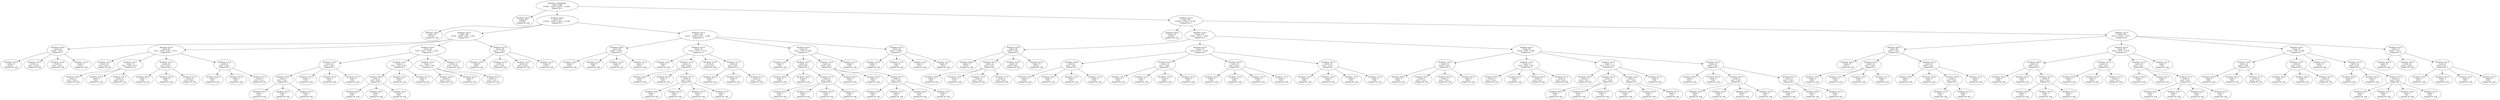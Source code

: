 digraph voting {
decisionDecisionNode688a548b[label="Attribute: null=Infinity
Count: 1406
0.0:993   3.0:53   2.0:57   1.0:303   
Expand On: 5"];decisionDecisionNode688a548b -> decisionDecisionNode51b4a74b;
decisionDecisionNode51b4a74b[label="Attribute: 5=0.0
Count: 467
0.0:467   
Expand On: null"];decisionDecisionNode688a548b -> decisionDecisionNode2b5356d5;
decisionDecisionNode2b5356d5[label="Attribute: 5=2.0
Count: 477
0.0:234   3.0:53   2.0:25   1.0:165   
Expand On: 3"];decisionDecisionNode2b5356d5 -> decisionDecisionNode6c69d02b;
decisionDecisionNode6c69d02b[label="Attribute: 3=0.0
Count: 161
0.0:161   
Expand On: null"];decisionDecisionNode2b5356d5 -> decisionDecisionNode16e1eea8;
decisionDecisionNode16e1eea8[label="Attribute: 3=2.0
Count: 160
0.0:42   3.0:29   2.0:8   1.0:81   
Expand On: 0"];decisionDecisionNode16e1eea8 -> decisionDecisionNode4afb6354;
decisionDecisionNode4afb6354[label="Attribute: 0=0.0
Count: 43
0.0:25   1.0:18   
Expand On: 1"];decisionDecisionNode4afb6354 -> decisionDecisionNode3e364641;
decisionDecisionNode3e364641[label="Attribute: 1=0.0
Count: 12
0.0:12   
Expand On: null"];decisionDecisionNode4afb6354 -> decisionDecisionNode5d3e754f;
decisionDecisionNode5d3e754f[label="Attribute: 1=3.0
Count: 11
0.0:1   1.0:10   
Expand On: null"];decisionDecisionNode4afb6354 -> decisionDecisionNode2f87c55c;
decisionDecisionNode2f87c55c[label="Attribute: 1=2.0
Count: 9
0.0:1   1.0:8   
Expand On: null"];decisionDecisionNode4afb6354 -> decisionDecisionNode7aae3364;
decisionDecisionNode7aae3364[label="Attribute: 1=1.0
Count: 11
0.0:11   
Expand On: null"];decisionDecisionNode16e1eea8 -> decisionDecisionNode42b02928;
decisionDecisionNode42b02928[label="Attribute: 0=3.0
Count: 39
0.0:2   3.0:18   2.0:6   1.0:13   
Expand On: 1"];decisionDecisionNode42b02928 -> decisionDecisionNode3b5e234c;
decisionDecisionNode3b5e234c[label="Attribute: 1=0.0
Count: 10
0.0:1   1.0:9   
Expand On: null"];decisionDecisionNode42b02928 -> decisionDecisionNode215f7107;
decisionDecisionNode215f7107[label="Attribute: 1=3.0
Count: 10
0.0:1   3.0:6   2.0:3   
Expand On: 4"];decisionDecisionNode215f7107 -> decisionDecisionNodef593af;
decisionDecisionNodef593af[label="Attribute: 4=0.0
Count: 3
0.0:1   2.0:2   
Expand On: null"];decisionDecisionNode215f7107 -> decisionDecisionNode7ab2c6a6;
decisionDecisionNode7ab2c6a6[label="Attribute: 4=2.0
Count: 3
3.0:3   
Expand On: null"];decisionDecisionNode215f7107 -> decisionDecisionNode6f0ffb38;
decisionDecisionNode6f0ffb38[label="Attribute: 4=1.0
Count: 4
3.0:3   2.0:1   
Expand On: null"];decisionDecisionNode42b02928 -> decisionDecisionNode236527f;
decisionDecisionNode236527f[label="Attribute: 1=2.0
Count: 10
3.0:7   2.0:3   
Expand On: 4"];decisionDecisionNode236527f -> decisionDecisionNode3c6210fb;
decisionDecisionNode3c6210fb[label="Attribute: 4=0.0
Count: 2
2.0:2   
Expand On: null"];decisionDecisionNode236527f -> decisionDecisionNode4a48edb5;
decisionDecisionNode4a48edb5[label="Attribute: 4=2.0
Count: 4
3.0:4   
Expand On: null"];decisionDecisionNode236527f -> decisionDecisionNode79ee2c2c;
decisionDecisionNode79ee2c2c[label="Attribute: 4=1.0
Count: 4
3.0:3   2.0:1   
Expand On: null"];decisionDecisionNode42b02928 -> decisionDecisionNode3963b3e;
decisionDecisionNode3963b3e[label="Attribute: 1=1.0
Count: 9
3.0:5   1.0:4   
Expand On: 4"];decisionDecisionNode3963b3e -> decisionDecisionNode7c0b6548;
decisionDecisionNode7c0b6548[label="Attribute: 4=0.0
Count: 3
1.0:3   
Expand On: null"];decisionDecisionNode3963b3e -> decisionDecisionNode50269997;
decisionDecisionNode50269997[label="Attribute: 4=2.0
Count: 3
3.0:3   
Expand On: null"];decisionDecisionNode3963b3e -> decisionDecisionNode162db19d;
decisionDecisionNode162db19d[label="Attribute: 4=1.0
Count: 3
3.0:2   1.0:1   
Expand On: null"];decisionDecisionNode16e1eea8 -> decisionDecisionNode11e7c5cb;
decisionDecisionNode11e7c5cb[label="Attribute: 0=2.0
Count: 40
0.0:4   3.0:11   2.0:2   1.0:23   
Expand On: 1"];decisionDecisionNode11e7c5cb -> decisionDecisionNode76a9b9c;
decisionDecisionNode76a9b9c[label="Attribute: 1=0.0
Count: 10
0.0:1   1.0:9   
Expand On: 2"];decisionDecisionNode76a9b9c -> decisionDecisionNode680e2291;
decisionDecisionNode680e2291[label="Attribute: 2=0.0
Count: 3
0.0:1   1.0:2   
Expand On: 4"];decisionDecisionNode680e2291 -> decisionDecisionNode77ff92f5;
decisionDecisionNode77ff92f5[label="Attribute: 4=0.0
Count: 1
0.0:1   
Expand On: null"];decisionDecisionNode680e2291 -> decisionDecisionNode2c09505f;
decisionDecisionNode2c09505f[label="Attribute: 4=2.0
Count: 1
1.0:1   
Expand On: null"];decisionDecisionNode680e2291 -> decisionDecisionNode177ba38f;
decisionDecisionNode177ba38f[label="Attribute: 4=1.0
Count: 1
1.0:1   
Expand On: null"];decisionDecisionNode76a9b9c -> decisionDecisionNode362f0d54;
decisionDecisionNode362f0d54[label="Attribute: 2=3.0
Count: 2
1.0:2   
Expand On: null"];decisionDecisionNode76a9b9c -> decisionDecisionNode4b142196;
decisionDecisionNode4b142196[label="Attribute: 2=2.0
Count: 2
1.0:2   
Expand On: null"];decisionDecisionNode76a9b9c -> decisionDecisionNode16a9255c;
decisionDecisionNode16a9255c[label="Attribute: 2=1.0
Count: 3
1.0:3   
Expand On: null"];decisionDecisionNode11e7c5cb -> decisionDecisionNode3ad3c6a3;
decisionDecisionNode3ad3c6a3[label="Attribute: 1=3.0
Count: 8
0.0:1   3.0:5   2.0:2   
Expand On: 4"];decisionDecisionNode3ad3c6a3 -> decisionDecisionNode25961581;
decisionDecisionNode25961581[label="Attribute: 4=0.0
Count: 3
0.0:1   2.0:2   
Expand On: 2"];decisionDecisionNode25961581 -> decisionDecisionNode205ddb6e;
decisionDecisionNode205ddb6e[label="Attribute: 2=0.0
Count: 1
0.0:1   
Expand On: null"];decisionDecisionNode25961581 -> decisionDecisionNode71f1235b;
decisionDecisionNode71f1235b[label="Attribute: 2=3.0
Count: 1
2.0:1   
Expand On: null"];decisionDecisionNode25961581 -> decisionDecisionNodee4865ce;
decisionDecisionNodee4865ce[label="Attribute: 2=2.0
Count: 1
2.0:1   
Expand On: null"];decisionDecisionNode3ad3c6a3 -> decisionDecisionNode3313beb5;
decisionDecisionNode3313beb5[label="Attribute: 4=2.0
Count: 3
3.0:3   
Expand On: null"];decisionDecisionNode3ad3c6a3 -> decisionDecisionNode554d7745;
decisionDecisionNode554d7745[label="Attribute: 4=1.0
Count: 2
3.0:2   
Expand On: null"];decisionDecisionNode11e7c5cb -> decisionDecisionNode50d17ec3;
decisionDecisionNode50d17ec3[label="Attribute: 1=2.0
Count: 11
0.0:1   3.0:6   1.0:4   
Expand On: 4"];decisionDecisionNode50d17ec3 -> decisionDecisionNode69d95da8;
decisionDecisionNode69d95da8[label="Attribute: 4=0.0
Count: 4
0.0:1   1.0:3   
Expand On: null"];decisionDecisionNode50d17ec3 -> decisionDecisionNode3d93f6e2;
decisionDecisionNode3d93f6e2[label="Attribute: 4=2.0
Count: 3
3.0:3   
Expand On: null"];decisionDecisionNode50d17ec3 -> decisionDecisionNode3d358f03;
decisionDecisionNode3d358f03[label="Attribute: 4=1.0
Count: 4
3.0:3   1.0:1   
Expand On: null"];decisionDecisionNode11e7c5cb -> decisionDecisionNode7402d5a;
decisionDecisionNode7402d5a[label="Attribute: 1=1.0
Count: 11
0.0:1   1.0:10   
Expand On: null"];decisionDecisionNode16e1eea8 -> decisionDecisionNode661736e;
decisionDecisionNode661736e[label="Attribute: 0=1.0
Count: 38
0.0:11   1.0:27   
Expand On: 1"];decisionDecisionNode661736e -> decisionDecisionNode67e13e07;
decisionDecisionNode67e13e07[label="Attribute: 1=0.0
Count: 9
0.0:9   
Expand On: null"];decisionDecisionNode661736e -> decisionDecisionNode74af72d8;
decisionDecisionNode74af72d8[label="Attribute: 1=3.0
Count: 9
0.0:1   1.0:8   
Expand On: null"];decisionDecisionNode661736e -> decisionDecisionNode2a9cfec1;
decisionDecisionNode2a9cfec1[label="Attribute: 1=2.0
Count: 10
0.0:1   1.0:9   
Expand On: null"];decisionDecisionNode661736e -> decisionDecisionNode291946c2;
decisionDecisionNode291946c2[label="Attribute: 1=1.0
Count: 10
1.0:10   
Expand On: null"];decisionDecisionNode2b5356d5 -> decisionDecisionNode3a747fa2;
decisionDecisionNode3a747fa2[label="Attribute: 3=1.0
Count: 156
0.0:31   3.0:24   2.0:17   1.0:84   
Expand On: 0"];decisionDecisionNode3a747fa2 -> decisionDecisionNode366782a9;
decisionDecisionNode366782a9[label="Attribute: 0=0.0
Count: 38
0.0:20   1.0:18   
Expand On: 1"];decisionDecisionNode366782a9 -> decisionDecisionNode45b34126;
decisionDecisionNode45b34126[label="Attribute: 1=0.0
Count: 9
0.0:9   
Expand On: null"];decisionDecisionNode366782a9 -> decisionDecisionNode7b7a4989;
decisionDecisionNode7b7a4989[label="Attribute: 1=3.0
Count: 8
1.0:8   
Expand On: null"];decisionDecisionNode366782a9 -> decisionDecisionNode197200b4;
decisionDecisionNode197200b4[label="Attribute: 1=2.0
Count: 10
1.0:10   
Expand On: null"];decisionDecisionNode366782a9 -> decisionDecisionNodeb8c3679;
decisionDecisionNodeb8c3679[label="Attribute: 1=1.0
Count: 11
0.0:11   
Expand On: null"];decisionDecisionNode3a747fa2 -> decisionDecisionNode224c47db;
decisionDecisionNode224c47db[label="Attribute: 0=3.0
Count: 36
3.0:12   2.0:11   1.0:13   
Expand On: 1"];decisionDecisionNode224c47db -> decisionDecisionNode3e018c74;
decisionDecisionNode3e018c74[label="Attribute: 1=0.0
Count: 8
1.0:8   
Expand On: null"];decisionDecisionNode224c47db -> decisionDecisionNode57ac3379;
decisionDecisionNode57ac3379[label="Attribute: 1=3.0
Count: 11
3.0:5   2.0:6   
Expand On: 4"];decisionDecisionNode57ac3379 -> decisionDecisionNode6a6779e6;
decisionDecisionNode6a6779e6[label="Attribute: 4=0.0
Count: 4
2.0:4   
Expand On: null"];decisionDecisionNode57ac3379 -> decisionDecisionNode2f74219d;
decisionDecisionNode2f74219d[label="Attribute: 4=2.0
Count: 3
3.0:3   
Expand On: null"];decisionDecisionNode57ac3379 -> decisionDecisionNode714ae2c1;
decisionDecisionNode714ae2c1[label="Attribute: 4=1.0
Count: 4
3.0:2   2.0:2   
Expand On: 2"];decisionDecisionNode714ae2c1 -> decisionDecisionNode6b6d2702;
decisionDecisionNode6b6d2702[label="Attribute: 2=0.0
Count: 1
2.0:1   
Expand On: null"];decisionDecisionNode714ae2c1 -> decisionDecisionNode4b1c2b67;
decisionDecisionNode4b1c2b67[label="Attribute: 2=3.0
Count: 1
3.0:1   
Expand On: null"];decisionDecisionNode714ae2c1 -> decisionDecisionNode26659db7;
decisionDecisionNode26659db7[label="Attribute: 2=2.0
Count: 1
3.0:1   
Expand On: null"];decisionDecisionNode714ae2c1 -> decisionDecisionNode59556d12;
decisionDecisionNode59556d12[label="Attribute: 2=1.0
Count: 1
2.0:1   
Expand On: null"];decisionDecisionNode224c47db -> decisionDecisionNode776be68f;
decisionDecisionNode776be68f[label="Attribute: 1=2.0
Count: 9
3.0:4   2.0:5   
Expand On: null"];decisionDecisionNode224c47db -> decisionDecisionNode4cedf389;
decisionDecisionNode4cedf389[label="Attribute: 1=1.0
Count: 8
3.0:3   1.0:5   
Expand On: 4"];decisionDecisionNode4cedf389 -> decisionDecisionNode1a0fced4;
decisionDecisionNode1a0fced4[label="Attribute: 4=0.0
Count: 3
1.0:3   
Expand On: null"];decisionDecisionNode4cedf389 -> decisionDecisionNode3d3cdaa;
decisionDecisionNode3d3cdaa[label="Attribute: 4=2.0
Count: 2
3.0:2   
Expand On: null"];decisionDecisionNode4cedf389 -> decisionDecisionNode5421e554;
decisionDecisionNode5421e554[label="Attribute: 4=1.0
Count: 3
3.0:1   1.0:2   
Expand On: null"];decisionDecisionNode3a747fa2 -> decisionDecisionNode7d5718f2;
decisionDecisionNode7d5718f2[label="Attribute: 0=2.0
Count: 42
3.0:12   2.0:6   1.0:24   
Expand On: 1"];decisionDecisionNode7d5718f2 -> decisionDecisionNode6126f827;
decisionDecisionNode6126f827[label="Attribute: 1=0.0
Count: 9
1.0:9   
Expand On: null"];decisionDecisionNode7d5718f2 -> decisionDecisionNode456dfa45;
decisionDecisionNode456dfa45[label="Attribute: 1=3.0
Count: 12
3.0:6   2.0:6   
Expand On: 4"];decisionDecisionNode456dfa45 -> decisionDecisionNode3749eb9f;
decisionDecisionNode3749eb9f[label="Attribute: 4=0.0
Count: 4
2.0:4   
Expand On: null"];decisionDecisionNode456dfa45 -> decisionDecisionNode560c3014;
decisionDecisionNode560c3014[label="Attribute: 4=2.0
Count: 4
3.0:4   
Expand On: null"];decisionDecisionNode456dfa45 -> decisionDecisionNode3a289d2e;
decisionDecisionNode3a289d2e[label="Attribute: 4=1.0
Count: 4
3.0:2   2.0:2   
Expand On: 2"];decisionDecisionNode3a289d2e -> decisionDecisionNode406754d6;
decisionDecisionNode406754d6[label="Attribute: 2=0.0
Count: 1
2.0:1   
Expand On: null"];decisionDecisionNode3a289d2e -> decisionDecisionNode3ff2cea2;
decisionDecisionNode3ff2cea2[label="Attribute: 2=3.0
Count: 1
3.0:1   
Expand On: null"];decisionDecisionNode3a289d2e -> decisionDecisionNode5ddc0e7a;
decisionDecisionNode5ddc0e7a[label="Attribute: 2=2.0
Count: 1
3.0:1   
Expand On: null"];decisionDecisionNode3a289d2e -> decisionDecisionNode1a3a9bba;
decisionDecisionNode1a3a9bba[label="Attribute: 2=1.0
Count: 1
2.0:1   
Expand On: null"];decisionDecisionNode7d5718f2 -> decisionDecisionNode7dc5ddc9;
decisionDecisionNode7dc5ddc9[label="Attribute: 1=2.0
Count: 12
3.0:6   1.0:6   
Expand On: 4"];decisionDecisionNode7dc5ddc9 -> decisionDecisionNode4963f7a1;
decisionDecisionNode4963f7a1[label="Attribute: 4=0.0
Count: 4
1.0:4   
Expand On: null"];decisionDecisionNode7dc5ddc9 -> decisionDecisionNode421690ab;
decisionDecisionNode421690ab[label="Attribute: 4=2.0
Count: 4
3.0:4   
Expand On: null"];decisionDecisionNode7dc5ddc9 -> decisionDecisionNode5773ec72;
decisionDecisionNode5773ec72[label="Attribute: 4=1.0
Count: 4
3.0:2   1.0:2   
Expand On: 2"];decisionDecisionNode5773ec72 -> decisionDecisionNode7ba85d38;
decisionDecisionNode7ba85d38[label="Attribute: 2=0.0
Count: 1
1.0:1   
Expand On: null"];decisionDecisionNode5773ec72 -> decisionDecisionNode6a8046f4;
decisionDecisionNode6a8046f4[label="Attribute: 2=3.0
Count: 1
3.0:1   
Expand On: null"];decisionDecisionNode5773ec72 -> decisionDecisionNodebb273cc;
decisionDecisionNodebb273cc[label="Attribute: 2=2.0
Count: 1
3.0:1   
Expand On: null"];decisionDecisionNode5773ec72 -> decisionDecisionNode70d05c13;
decisionDecisionNode70d05c13[label="Attribute: 2=1.0
Count: 1
1.0:1   
Expand On: null"];decisionDecisionNode7d5718f2 -> decisionDecisionNode7f4d1d41;
decisionDecisionNode7f4d1d41[label="Attribute: 1=1.0
Count: 9
1.0:9   
Expand On: null"];decisionDecisionNode3a747fa2 -> decisionDecisionNode1fbbd7b2;
decisionDecisionNode1fbbd7b2[label="Attribute: 0=1.0
Count: 40
0.0:11   1.0:29   
Expand On: 1"];decisionDecisionNode1fbbd7b2 -> decisionDecisionNode654df764;
decisionDecisionNode654df764[label="Attribute: 1=0.0
Count: 11
0.0:11   
Expand On: null"];decisionDecisionNode1fbbd7b2 -> decisionDecisionNode61acfa31;
decisionDecisionNode61acfa31[label="Attribute: 1=3.0
Count: 8
1.0:8   
Expand On: null"];decisionDecisionNode1fbbd7b2 -> decisionDecisionNode235dd910;
decisionDecisionNode235dd910[label="Attribute: 1=2.0
Count: 11
1.0:11   
Expand On: null"];decisionDecisionNode1fbbd7b2 -> decisionDecisionNode6655bb93;
decisionDecisionNode6655bb93[label="Attribute: 1=1.0
Count: 10
1.0:10   
Expand On: null"];decisionDecisionNode688a548b -> decisionDecisionNode68de462;
decisionDecisionNode68de462[label="Attribute: 5=1.0
Count: 462
0.0:292   2.0:32   1.0:138   
Expand On: 3"];decisionDecisionNode68de462 -> decisionDecisionNode4d8ce14a;
decisionDecisionNode4d8ce14a[label="Attribute: 3=0.0
Count: 152
0.0:152   
Expand On: null"];decisionDecisionNode68de462 -> decisionDecisionNode5c1ae90c;
decisionDecisionNode5c1ae90c[label="Attribute: 3=2.0
Count: 151
0.0:67   2.0:17   1.0:67   
Expand On: 4"];decisionDecisionNode5c1ae90c -> decisionDecisionNode6aba4211;
decisionDecisionNode6aba4211[label="Attribute: 4=0.0
Count: 49
0.0:40   1.0:9   
Expand On: 0"];decisionDecisionNode6aba4211 -> decisionDecisionNode6a47a0d4;
decisionDecisionNode6a47a0d4[label="Attribute: 0=0.0
Count: 13
0.0:13   
Expand On: null"];decisionDecisionNode6aba4211 -> decisionDecisionNode48ff4cf;
decisionDecisionNode48ff4cf[label="Attribute: 0=3.0
Count: 12
0.0:5   1.0:7   
Expand On: 1"];decisionDecisionNode48ff4cf -> decisionDecisionNode7114460;
decisionDecisionNode7114460[label="Attribute: 1=0.0
Count: 3
0.0:3   
Expand On: null"];decisionDecisionNode48ff4cf -> decisionDecisionNode7e9ffe3f;
decisionDecisionNode7e9ffe3f[label="Attribute: 1=3.0
Count: 3
1.0:3   
Expand On: null"];decisionDecisionNode48ff4cf -> decisionDecisionNode39ed1b0b;
decisionDecisionNode39ed1b0b[label="Attribute: 1=2.0
Count: 3
0.0:1   1.0:2   
Expand On: null"];decisionDecisionNode48ff4cf -> decisionDecisionNode7d8a8ce2;
decisionDecisionNode7d8a8ce2[label="Attribute: 1=1.0
Count: 3
0.0:1   1.0:2   
Expand On: null"];decisionDecisionNode6aba4211 -> decisionDecisionNode132789d2;
decisionDecisionNode132789d2[label="Attribute: 0=2.0
Count: 10
0.0:8   1.0:2   
Expand On: null"];decisionDecisionNode6aba4211 -> decisionDecisionNode8c943d1;
decisionDecisionNode8c943d1[label="Attribute: 0=1.0
Count: 14
0.0:14   
Expand On: null"];decisionDecisionNode5c1ae90c -> decisionDecisionNode558352d8;
decisionDecisionNode558352d8[label="Attribute: 4=2.0
Count: 52
0.0:9   2.0:11   1.0:32   
Expand On: 0"];decisionDecisionNode558352d8 -> decisionDecisionNode20b40ec4;
decisionDecisionNode20b40ec4[label="Attribute: 0=0.0
Count: 9
0.0:5   1.0:4   
Expand On: 1"];decisionDecisionNode20b40ec4 -> decisionDecisionNoded3576a2;
decisionDecisionNoded3576a2[label="Attribute: 1=0.0
Count: 3
0.0:3   
Expand On: null"];decisionDecisionNode20b40ec4 -> decisionDecisionNode30ff8c74;
decisionDecisionNode30ff8c74[label="Attribute: 1=3.0
Count: 3
1.0:3   
Expand On: null"];decisionDecisionNode20b40ec4 -> decisionDecisionNode595e2ccd;
decisionDecisionNode595e2ccd[label="Attribute: 1=2.0
Count: 1
1.0:1   
Expand On: null"];decisionDecisionNode20b40ec4 -> decisionDecisionNode35cf7491;
decisionDecisionNode35cf7491[label="Attribute: 1=1.0
Count: 2
0.0:2   
Expand On: null"];decisionDecisionNode558352d8 -> decisionDecisionNode46edf730;
decisionDecisionNode46edf730[label="Attribute: 0=3.0
Count: 13
2.0:7   1.0:6   
Expand On: 1"];decisionDecisionNode46edf730 -> decisionDecisionNode30ff94b1;
decisionDecisionNode30ff94b1[label="Attribute: 1=0.0
Count: 4
1.0:4   
Expand On: null"];decisionDecisionNode46edf730 -> decisionDecisionNode5b7b0998;
decisionDecisionNode5b7b0998[label="Attribute: 1=3.0
Count: 3
2.0:3   
Expand On: null"];decisionDecisionNode46edf730 -> decisionDecisionNode6ab30913;
decisionDecisionNode6ab30913[label="Attribute: 1=2.0
Count: 4
2.0:4   
Expand On: null"];decisionDecisionNode46edf730 -> decisionDecisionNode1018f51f;
decisionDecisionNode1018f51f[label="Attribute: 1=1.0
Count: 2
1.0:2   
Expand On: null"];decisionDecisionNode558352d8 -> decisionDecisionNode5684ce7a;
decisionDecisionNode5684ce7a[label="Attribute: 0=2.0
Count: 15
2.0:4   1.0:11   
Expand On: 1"];decisionDecisionNode5684ce7a -> decisionDecisionNode290fd7f6;
decisionDecisionNode290fd7f6[label="Attribute: 1=0.0
Count: 4
1.0:4   
Expand On: null"];decisionDecisionNode5684ce7a -> decisionDecisionNode4f2b6c89;
decisionDecisionNode4f2b6c89[label="Attribute: 1=3.0
Count: 4
2.0:4   
Expand On: null"];decisionDecisionNode5684ce7a -> decisionDecisionNode2be2befa;
decisionDecisionNode2be2befa[label="Attribute: 1=2.0
Count: 4
1.0:4   
Expand On: null"];decisionDecisionNode5684ce7a -> decisionDecisionNode33682598;
decisionDecisionNode33682598[label="Attribute: 1=1.0
Count: 3
1.0:3   
Expand On: null"];decisionDecisionNode558352d8 -> decisionDecisionNode7a7c3885;
decisionDecisionNode7a7c3885[label="Attribute: 0=1.0
Count: 15
0.0:4   1.0:11   
Expand On: 1"];decisionDecisionNode7a7c3885 -> decisionDecisionNode7162e295;
decisionDecisionNode7162e295[label="Attribute: 1=0.0
Count: 4
0.0:4   
Expand On: null"];decisionDecisionNode7a7c3885 -> decisionDecisionNode1309de5b;
decisionDecisionNode1309de5b[label="Attribute: 1=3.0
Count: 4
1.0:4   
Expand On: null"];decisionDecisionNode7a7c3885 -> decisionDecisionNode6ce53220;
decisionDecisionNode6ce53220[label="Attribute: 1=2.0
Count: 3
1.0:3   
Expand On: null"];decisionDecisionNode7a7c3885 -> decisionDecisionNode3b3e0aba;
decisionDecisionNode3b3e0aba[label="Attribute: 1=1.0
Count: 4
1.0:4   
Expand On: null"];decisionDecisionNode5c1ae90c -> decisionDecisionNode663257b8;
decisionDecisionNode663257b8[label="Attribute: 4=1.0
Count: 50
0.0:18   2.0:6   1.0:26   
Expand On: 1"];decisionDecisionNode663257b8 -> decisionDecisionNode731d2572;
decisionDecisionNode731d2572[label="Attribute: 1=0.0
Count: 14
0.0:10   1.0:4   
Expand On: 0"];decisionDecisionNode731d2572 -> decisionDecisionNode7e859a68;
decisionDecisionNode7e859a68[label="Attribute: 0=0.0
Count: 4
0.0:4   
Expand On: null"];decisionDecisionNode731d2572 -> decisionDecisionNode755c62bc;
decisionDecisionNode755c62bc[label="Attribute: 0=3.0
Count: 3
0.0:1   1.0:2   
Expand On: null"];decisionDecisionNode731d2572 -> decisionDecisionNode45660d6;
decisionDecisionNode45660d6[label="Attribute: 0=2.0
Count: 3
0.0:1   1.0:2   
Expand On: null"];decisionDecisionNode731d2572 -> decisionDecisionNode42ef83d3;
decisionDecisionNode42ef83d3[label="Attribute: 0=1.0
Count: 4
0.0:4   
Expand On: null"];decisionDecisionNode663257b8 -> decisionDecisionNode7ab7b3f9;
decisionDecisionNode7ab7b3f9[label="Attribute: 1=3.0
Count: 12
0.0:2   2.0:4   1.0:6   
Expand On: 0"];decisionDecisionNode7ab7b3f9 -> decisionDecisionNode3288df60;
decisionDecisionNode3288df60[label="Attribute: 0=0.0
Count: 4
0.0:1   1.0:3   
Expand On: null"];decisionDecisionNode7ab7b3f9 -> decisionDecisionNode3801318b;
decisionDecisionNode3801318b[label="Attribute: 0=3.0
Count: 2
2.0:2   
Expand On: null"];decisionDecisionNode7ab7b3f9 -> decisionDecisionNode565bb966;
decisionDecisionNode565bb966[label="Attribute: 0=2.0
Count: 3
2.0:2   1.0:1   
Expand On: null"];decisionDecisionNode7ab7b3f9 -> decisionDecisionNode1fe903d5;
decisionDecisionNode1fe903d5[label="Attribute: 0=1.0
Count: 3
0.0:1   1.0:2   
Expand On: null"];decisionDecisionNode663257b8 -> decisionDecisionNode7afaa550;
decisionDecisionNode7afaa550[label="Attribute: 1=2.0
Count: 11
0.0:2   2.0:2   1.0:7   
Expand On: 2"];decisionDecisionNode7afaa550 -> decisionDecisionNode5d7b6643;
decisionDecisionNode5d7b6643[label="Attribute: 2=0.0
Count: 3
0.0:2   1.0:1   
Expand On: null"];decisionDecisionNode7afaa550 -> decisionDecisionNode5076e8a7;
decisionDecisionNode5076e8a7[label="Attribute: 2=3.0
Count: 3
2.0:1   1.0:2   
Expand On: 0"];decisionDecisionNode5076e8a7 -> decisionDecisionNode2ea45536;
decisionDecisionNode2ea45536[label="Attribute: 0=0.0
Count: 1
1.0:1   
Expand On: null"];decisionDecisionNode5076e8a7 -> decisionDecisionNode26d66426;
decisionDecisionNode26d66426[label="Attribute: 0=3.0
Count: 1
2.0:1   
Expand On: null"];decisionDecisionNode5076e8a7 -> decisionDecisionNode45490eb5;
decisionDecisionNode45490eb5[label="Attribute: 0=2.0
Count: 1
1.0:1   
Expand On: null"];decisionDecisionNode7afaa550 -> decisionDecisionNode3f64b09c;
decisionDecisionNode3f64b09c[label="Attribute: 2=2.0
Count: 3
2.0:1   1.0:2   
Expand On: 0"];decisionDecisionNode3f64b09c -> decisionDecisionNode6b86f247;
decisionDecisionNode6b86f247[label="Attribute: 0=0.0
Count: 1
1.0:1   
Expand On: null"];decisionDecisionNode3f64b09c -> decisionDecisionNode688c4a77;
decisionDecisionNode688c4a77[label="Attribute: 0=3.0
Count: 1
2.0:1   
Expand On: null"];decisionDecisionNode3f64b09c -> decisionDecisionNode526d0040;
decisionDecisionNode526d0040[label="Attribute: 0=1.0
Count: 1
1.0:1   
Expand On: null"];decisionDecisionNode7afaa550 -> decisionDecisionNode722b9406;
decisionDecisionNode722b9406[label="Attribute: 2=1.0
Count: 2
1.0:2   
Expand On: null"];decisionDecisionNode663257b8 -> decisionDecisionNodeb035079;
decisionDecisionNodeb035079[label="Attribute: 1=1.0
Count: 13
0.0:4   1.0:9   
Expand On: 0"];decisionDecisionNodeb035079 -> decisionDecisionNode6983d95;
decisionDecisionNode6983d95[label="Attribute: 0=0.0
Count: 2
0.0:2   
Expand On: null"];decisionDecisionNodeb035079 -> decisionDecisionNode74f30494;
decisionDecisionNode74f30494[label="Attribute: 0=3.0
Count: 4
1.0:4   
Expand On: null"];decisionDecisionNodeb035079 -> decisionDecisionNode7eb1cc87;
decisionDecisionNode7eb1cc87[label="Attribute: 0=2.0
Count: 4
0.0:1   1.0:3   
Expand On: 2"];decisionDecisionNode7eb1cc87 -> decisionDecisionNode4aeaf40c;
decisionDecisionNode4aeaf40c[label="Attribute: 2=0.0
Count: 1
0.0:1   
Expand On: null"];decisionDecisionNode7eb1cc87 -> decisionDecisionNode73c6641;
decisionDecisionNode73c6641[label="Attribute: 2=3.0
Count: 1
1.0:1   
Expand On: null"];decisionDecisionNode7eb1cc87 -> decisionDecisionNodee5d391d;
decisionDecisionNodee5d391d[label="Attribute: 2=2.0
Count: 1
1.0:1   
Expand On: null"];decisionDecisionNode7eb1cc87 -> decisionDecisionNodea50a649;
decisionDecisionNodea50a649[label="Attribute: 2=1.0
Count: 1
1.0:1   
Expand On: null"];decisionDecisionNodeb035079 -> decisionDecisionNode34d507e9;
decisionDecisionNode34d507e9[label="Attribute: 0=1.0
Count: 3
0.0:1   1.0:2   
Expand On: 2"];decisionDecisionNode34d507e9 -> decisionDecisionNodedfa6d18;
decisionDecisionNodedfa6d18[label="Attribute: 2=0.0
Count: 1
0.0:1   
Expand On: null"];decisionDecisionNode34d507e9 -> decisionDecisionNode341049d3;
decisionDecisionNode341049d3[label="Attribute: 2=2.0
Count: 1
1.0:1   
Expand On: null"];decisionDecisionNode34d507e9 -> decisionDecisionNode195ed659;
decisionDecisionNode195ed659[label="Attribute: 2=1.0
Count: 1
1.0:1   
Expand On: null"];decisionDecisionNode68de462 -> decisionDecisionNode214a7a12;
decisionDecisionNode214a7a12[label="Attribute: 3=1.0
Count: 159
0.0:73   2.0:15   1.0:71   
Expand On: 0"];decisionDecisionNode214a7a12 -> decisionDecisionNode209444d1;
decisionDecisionNode209444d1[label="Attribute: 0=0.0
Count: 40
0.0:31   1.0:9   
Expand On: 4"];decisionDecisionNode209444d1 -> decisionDecisionNode6632060c;
decisionDecisionNode6632060c[label="Attribute: 4=0.0
Count: 15
0.0:15   
Expand On: null"];decisionDecisionNode209444d1 -> decisionDecisionNode5e2b323e;
decisionDecisionNode5e2b323e[label="Attribute: 4=2.0
Count: 15
0.0:7   1.0:8   
Expand On: 1"];decisionDecisionNode5e2b323e -> decisionDecisionNode65efb4be;
decisionDecisionNode65efb4be[label="Attribute: 1=0.0
Count: 4
0.0:4   
Expand On: null"];decisionDecisionNode5e2b323e -> decisionDecisionNode5c435a3a;
decisionDecisionNode5c435a3a[label="Attribute: 1=3.0
Count: 4
1.0:4   
Expand On: null"];decisionDecisionNode5e2b323e -> decisionDecisionNode49d8c528;
decisionDecisionNode49d8c528[label="Attribute: 1=2.0
Count: 4
1.0:4   
Expand On: null"];decisionDecisionNode5e2b323e -> decisionDecisionNode3677eaf8;
decisionDecisionNode3677eaf8[label="Attribute: 1=1.0
Count: 3
0.0:3   
Expand On: null"];decisionDecisionNode209444d1 -> decisionDecisionNode7ae35bb7;
decisionDecisionNode7ae35bb7[label="Attribute: 4=1.0
Count: 10
0.0:9   1.0:1   
Expand On: 2"];decisionDecisionNode7ae35bb7 -> decisionDecisionNode649a8a68;
decisionDecisionNode649a8a68[label="Attribute: 2=0.0
Count: 3
0.0:3   
Expand On: null"];decisionDecisionNode7ae35bb7 -> decisionDecisionNode5df4e571;
decisionDecisionNode5df4e571[label="Attribute: 2=3.0
Count: 2
0.0:2   
Expand On: null"];decisionDecisionNode7ae35bb7 -> decisionDecisionNode79038de7;
decisionDecisionNode79038de7[label="Attribute: 2=2.0
Count: 2
0.0:1   1.0:1   
Expand On: 1"];decisionDecisionNode79038de7 -> decisionDecisionNode585976c2;
decisionDecisionNode585976c2[label="Attribute: 1=2.0
Count: 1
1.0:1   
Expand On: null"];decisionDecisionNode79038de7 -> decisionDecisionNode5983e7de;
decisionDecisionNode5983e7de[label="Attribute: 1=1.0
Count: 1
0.0:1   
Expand On: null"];decisionDecisionNode7ae35bb7 -> decisionDecisionNode62ebcdbb;
decisionDecisionNode62ebcdbb[label="Attribute: 2=1.0
Count: 3
0.0:3   
Expand On: null"];decisionDecisionNode214a7a12 -> decisionDecisionNode670fe2b9;
decisionDecisionNode670fe2b9[label="Attribute: 0=3.0
Count: 40
0.0:6   2.0:11   1.0:23   
Expand On: 1"];decisionDecisionNode670fe2b9 -> decisionDecisionNode43ee148b;
decisionDecisionNode43ee148b[label="Attribute: 1=0.0
Count: 10
0.0:6   1.0:4   
Expand On: 4"];decisionDecisionNode43ee148b -> decisionDecisionNode4386d484;
decisionDecisionNode4386d484[label="Attribute: 4=0.0
Count: 4
0.0:4   
Expand On: null"];decisionDecisionNode43ee148b -> decisionDecisionNode48ea48be;
decisionDecisionNode48ea48be[label="Attribute: 4=2.0
Count: 3
1.0:3   
Expand On: null"];decisionDecisionNode43ee148b -> decisionDecisionNoded4dd758;
decisionDecisionNoded4dd758[label="Attribute: 4=1.0
Count: 3
0.0:2   1.0:1   
Expand On: 2"];decisionDecisionNoded4dd758 -> decisionDecisionNode7174d93a;
decisionDecisionNode7174d93a[label="Attribute: 2=0.0
Count: 1
0.0:1   
Expand On: null"];decisionDecisionNoded4dd758 -> decisionDecisionNode2e61a907;
decisionDecisionNode2e61a907[label="Attribute: 2=3.0
Count: 1
1.0:1   
Expand On: null"];decisionDecisionNoded4dd758 -> decisionDecisionNodeda0225b;
decisionDecisionNodeda0225b[label="Attribute: 2=1.0
Count: 1
0.0:1   
Expand On: null"];decisionDecisionNode670fe2b9 -> decisionDecisionNodec2f8b5a;
decisionDecisionNodec2f8b5a[label="Attribute: 1=3.0
Count: 11
2.0:6   1.0:5   
Expand On: 4"];decisionDecisionNodec2f8b5a -> decisionDecisionNode565c7f6;
decisionDecisionNode565c7f6[label="Attribute: 4=0.0
Count: 4
1.0:4   
Expand On: null"];decisionDecisionNodec2f8b5a -> decisionDecisionNode5d2aea3e;
decisionDecisionNode5d2aea3e[label="Attribute: 4=2.0
Count: 4
2.0:4   
Expand On: null"];decisionDecisionNodec2f8b5a -> decisionDecisionNode2c78bc3b;
decisionDecisionNode2c78bc3b[label="Attribute: 4=1.0
Count: 3
2.0:2   1.0:1   
Expand On: null"];decisionDecisionNode670fe2b9 -> decisionDecisionNode2a8ddc4c;
decisionDecisionNode2a8ddc4c[label="Attribute: 1=2.0
Count: 10
2.0:5   1.0:5   
Expand On: 4"];decisionDecisionNode2a8ddc4c -> decisionDecisionNode477a1767;
decisionDecisionNode477a1767[label="Attribute: 4=0.0
Count: 3
1.0:3   
Expand On: null"];decisionDecisionNode2a8ddc4c -> decisionDecisionNode20968fda;
decisionDecisionNode20968fda[label="Attribute: 4=2.0
Count: 3
2.0:3   
Expand On: null"];decisionDecisionNode2a8ddc4c -> decisionDecisionNode7cbe41ec;
decisionDecisionNode7cbe41ec[label="Attribute: 4=1.0
Count: 4
2.0:2   1.0:2   
Expand On: 2"];decisionDecisionNode7cbe41ec -> decisionDecisionNode2eda2cef;
decisionDecisionNode2eda2cef[label="Attribute: 2=0.0
Count: 1
1.0:1   
Expand On: null"];decisionDecisionNode7cbe41ec -> decisionDecisionNode75bc16f0;
decisionDecisionNode75bc16f0[label="Attribute: 2=3.0
Count: 1
2.0:1   
Expand On: null"];decisionDecisionNode7cbe41ec -> decisionDecisionNodef8622f3;
decisionDecisionNodef8622f3[label="Attribute: 2=2.0
Count: 1
2.0:1   
Expand On: null"];decisionDecisionNode7cbe41ec -> decisionDecisionNode2f60877b;
decisionDecisionNode2f60877b[label="Attribute: 2=1.0
Count: 1
1.0:1   
Expand On: null"];decisionDecisionNode670fe2b9 -> decisionDecisionNode6a5eb489;
decisionDecisionNode6a5eb489[label="Attribute: 1=1.0
Count: 9
1.0:9   
Expand On: null"];decisionDecisionNode214a7a12 -> decisionDecisionNode6f9ec4ed;
decisionDecisionNode6f9ec4ed[label="Attribute: 0=2.0
Count: 42
0.0:12   2.0:4   1.0:26   
Expand On: 1"];decisionDecisionNode6f9ec4ed -> decisionDecisionNode2092dcdb;
decisionDecisionNode2092dcdb[label="Attribute: 1=0.0
Count: 12
0.0:6   1.0:6   
Expand On: 4"];decisionDecisionNode2092dcdb -> decisionDecisionNode9e1be92;
decisionDecisionNode9e1be92[label="Attribute: 4=0.0
Count: 4
0.0:4   
Expand On: null"];decisionDecisionNode2092dcdb -> decisionDecisionNode43a6684f;
decisionDecisionNode43a6684f[label="Attribute: 4=2.0
Count: 4
1.0:4   
Expand On: null"];decisionDecisionNode2092dcdb -> decisionDecisionNode620a3d3b;
decisionDecisionNode620a3d3b[label="Attribute: 4=1.0
Count: 4
0.0:2   1.0:2   
Expand On: null"];decisionDecisionNode6f9ec4ed -> decisionDecisionNodee3a1ec6;
decisionDecisionNodee3a1ec6[label="Attribute: 1=3.0
Count: 8
2.0:4   1.0:4   
Expand On: 4"];decisionDecisionNodee3a1ec6 -> decisionDecisionNode9ba6076;
decisionDecisionNode9ba6076[label="Attribute: 4=0.0
Count: 3
1.0:3   
Expand On: null"];decisionDecisionNodee3a1ec6 -> decisionDecisionNode2b12e7f7;
decisionDecisionNode2b12e7f7[label="Attribute: 4=2.0
Count: 2
2.0:2   
Expand On: null"];decisionDecisionNodee3a1ec6 -> decisionDecisionNode663b1f38;
decisionDecisionNode663b1f38[label="Attribute: 4=1.0
Count: 3
2.0:2   1.0:1   
Expand On: null"];decisionDecisionNode6f9ec4ed -> decisionDecisionNode337ec9f7;
decisionDecisionNode337ec9f7[label="Attribute: 1=2.0
Count: 10
1.0:10   
Expand On: null"];decisionDecisionNode6f9ec4ed -> decisionDecisionNode48fd918a;
decisionDecisionNode48fd918a[label="Attribute: 1=1.0
Count: 12
0.0:6   1.0:6   
Expand On: 4"];decisionDecisionNode48fd918a -> decisionDecisionNode7f5e2075;
decisionDecisionNode7f5e2075[label="Attribute: 4=0.0
Count: 4
0.0:4   
Expand On: null"];decisionDecisionNode48fd918a -> decisionDecisionNode7ca522a6;
decisionDecisionNode7ca522a6[label="Attribute: 4=2.0
Count: 4
1.0:4   
Expand On: null"];decisionDecisionNode48fd918a -> decisionDecisionNode3d860038;
decisionDecisionNode3d860038[label="Attribute: 4=1.0
Count: 4
0.0:2   1.0:2   
Expand On: 2"];decisionDecisionNode3d860038 -> decisionDecisionNode28787c16;
decisionDecisionNode28787c16[label="Attribute: 2=0.0
Count: 1
0.0:1   
Expand On: null"];decisionDecisionNode3d860038 -> decisionDecisionNode7e1a9d1b;
decisionDecisionNode7e1a9d1b[label="Attribute: 2=3.0
Count: 1
1.0:1   
Expand On: null"];decisionDecisionNode3d860038 -> decisionDecisionNode540984b;
decisionDecisionNode540984b[label="Attribute: 2=2.0
Count: 1
1.0:1   
Expand On: null"];decisionDecisionNode3d860038 -> decisionDecisionNode53ce669e;
decisionDecisionNode53ce669e[label="Attribute: 2=1.0
Count: 1
0.0:1   
Expand On: null"];decisionDecisionNode214a7a12 -> decisionDecisionNode13b33a0e;
decisionDecisionNode13b33a0e[label="Attribute: 0=1.0
Count: 37
0.0:24   1.0:13   
Expand On: 4"];decisionDecisionNode13b33a0e -> decisionDecisionNode5ba8773c;
decisionDecisionNode5ba8773c[label="Attribute: 4=0.0
Count: 14
0.0:14   
Expand On: null"];decisionDecisionNode13b33a0e -> decisionDecisionNode112c3327;
decisionDecisionNode112c3327[label="Attribute: 4=2.0
Count: 14
0.0:4   1.0:10   
Expand On: null"];decisionDecisionNode13b33a0e -> decisionDecisionNode6cd24e3f;
decisionDecisionNode6cd24e3f[label="Attribute: 4=1.0
Count: 9
0.0:6   1.0:3   
Expand On: 2"];decisionDecisionNode6cd24e3f -> decisionDecisionNode630f41e9;
decisionDecisionNode630f41e9[label="Attribute: 2=0.0
Count: 3
0.0:3   
Expand On: null"];decisionDecisionNode6cd24e3f -> decisionDecisionNode7eb05acd;
decisionDecisionNode7eb05acd[label="Attribute: 2=3.0
Count: 2
1.0:2   
Expand On: null"];decisionDecisionNode6cd24e3f -> decisionDecisionNode6c1989b5;
decisionDecisionNode6c1989b5[label="Attribute: 2=2.0
Count: 1
1.0:1   
Expand On: null"];decisionDecisionNode6cd24e3f -> decisionDecisionNodea00185;
decisionDecisionNodea00185[label="Attribute: 2=1.0
Count: 3
0.0:3   
Expand On: null"];
}